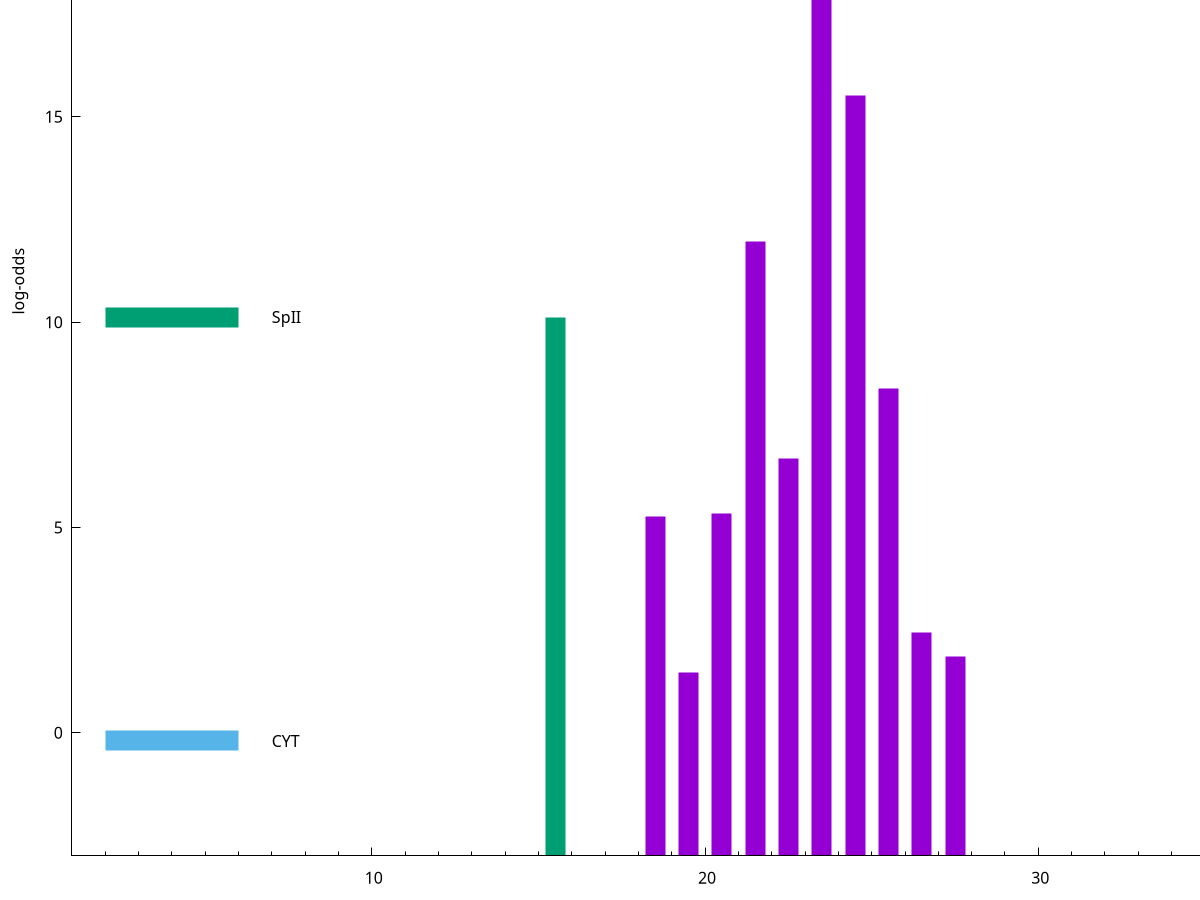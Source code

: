 set title "LipoP predictions for SRR3987126.gff"
set size 2., 1.4
set xrange [1:70] 
set mxtics 10
set yrange [-3:25]
set y2range [0:28]
set ylabel "log-odds"
set term postscript eps color solid "Helvetica" 30
set output "SRR3987126.gff36.eps"
set arrow from 2,22.5141 to 6,22.5141 nohead lt 1 lw 20
set label "SpI" at 7,22.5141
set arrow from 2,10.1245 to 6,10.1245 nohead lt 2 lw 20
set label "SpII" at 7,10.1245
set arrow from 2,-0.200913 to 6,-0.200913 nohead lt 3 lw 20
set label "CYT" at 7,-0.200913
set arrow from 2,22.5141 to 6,22.5141 nohead lt 1 lw 20
set label "SpI" at 7,22.5141
# NOTE: The scores below are the log-odds scores with the threshold
# NOTE: subtracted (a hack to make gnuplot make the histogram all
# NOTE: look nice).
plot "-" axes x1y2 title "" with impulses lt 2 lw 20, "-" axes x1y2 title "" with impulses lt 1 lw 20
15.500000 13.124500
e
23.500000 25.501700
24.500000 18.515800
21.500000 14.962900
25.500000 11.394050
22.500000 9.687040
20.500000 8.333180
18.500000 8.258620
26.500000 5.447890
27.500000 4.847170
19.500000 4.465270
e
exit
